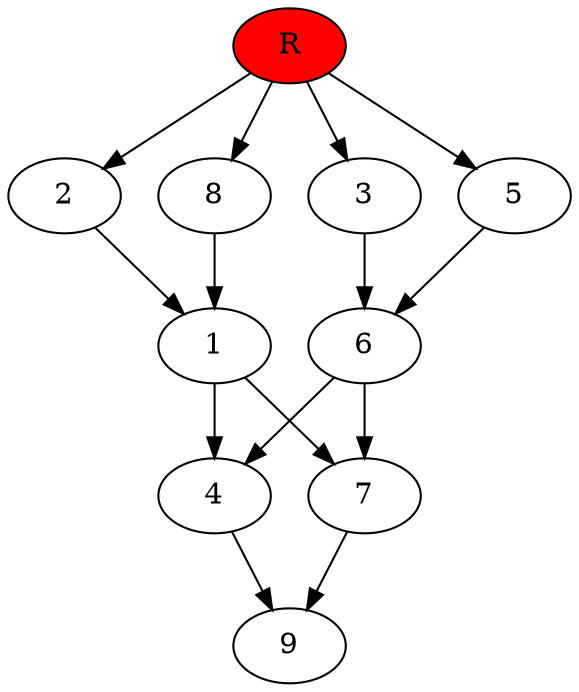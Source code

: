 digraph prb24018 {
	1
	2
	3
	4
	5
	6
	7
	8
	R [fillcolor="#ff0000" style=filled]
	1 -> 4
	1 -> 7
	2 -> 1
	3 -> 6
	4 -> 9
	5 -> 6
	6 -> 4
	6 -> 7
	7 -> 9
	8 -> 1
	R -> 2
	R -> 3
	R -> 5
	R -> 8
}
